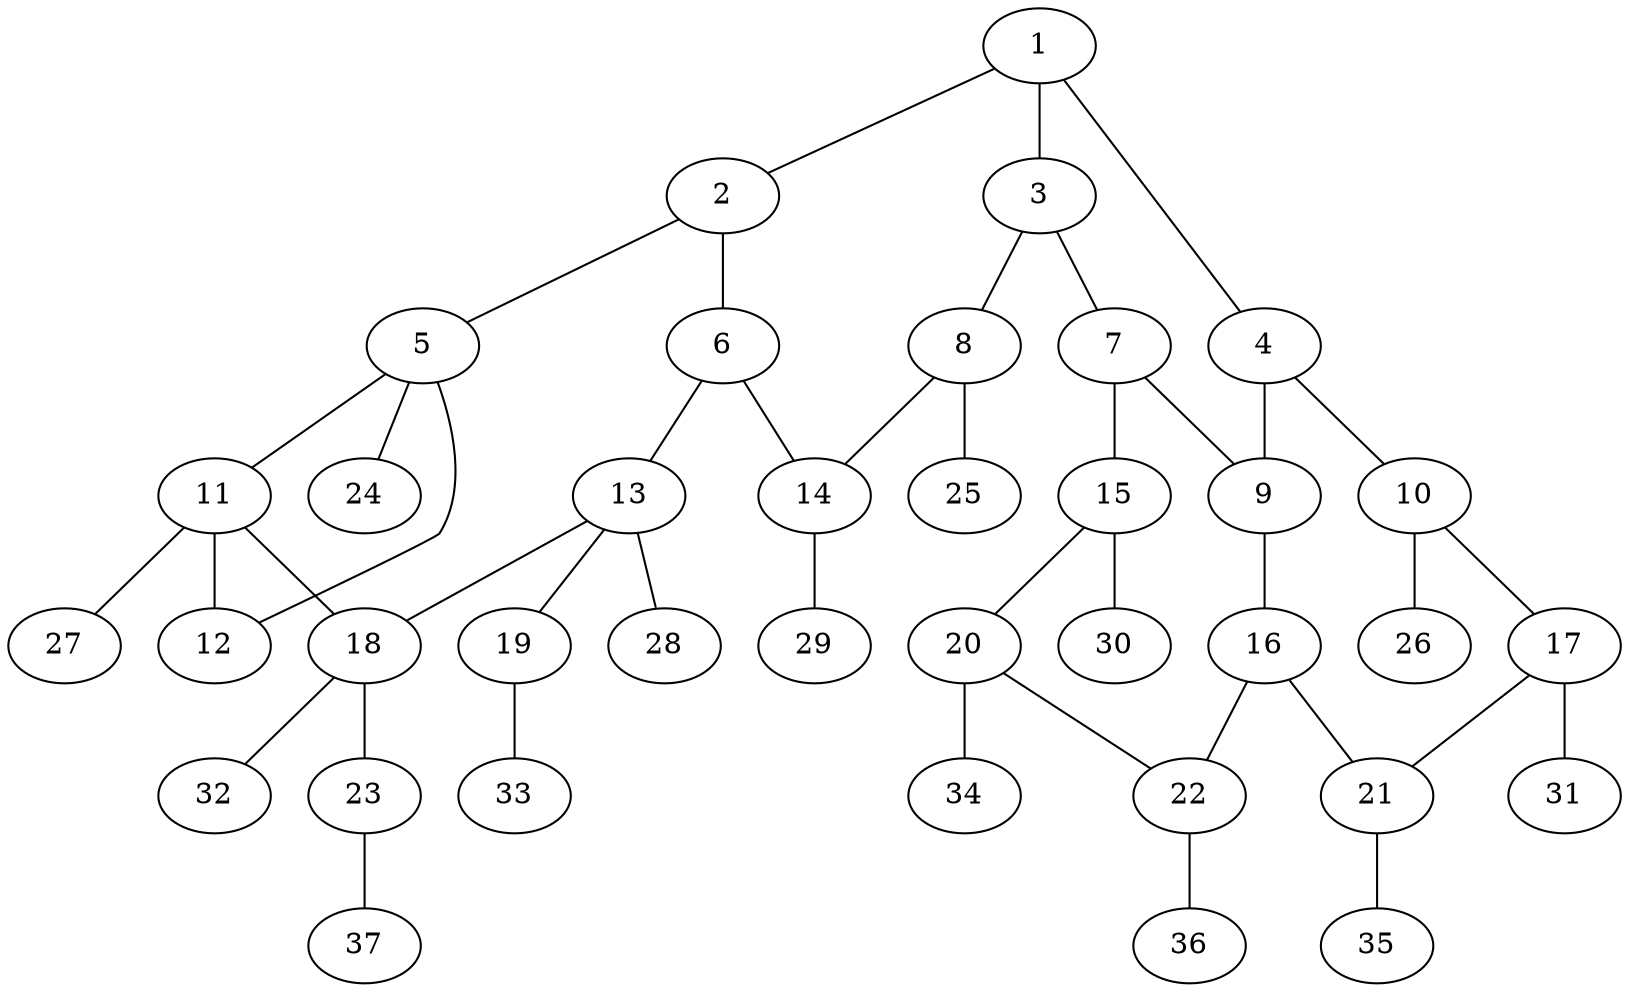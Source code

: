 graph molecule_1233 {
	1	 [chem=C];
	2	 [chem=C];
	1 -- 2	 [valence=1];
	3	 [chem=C];
	1 -- 3	 [valence=2];
	4	 [chem=C];
	1 -- 4	 [valence=1];
	5	 [chem=C];
	2 -- 5	 [valence=1];
	6	 [chem=C];
	2 -- 6	 [valence=2];
	7	 [chem=C];
	3 -- 7	 [valence=1];
	8	 [chem=C];
	3 -- 8	 [valence=1];
	9	 [chem=C];
	4 -- 9	 [valence=1];
	10	 [chem=C];
	4 -- 10	 [valence=2];
	11	 [chem=C];
	5 -- 11	 [valence=1];
	12	 [chem=O];
	5 -- 12	 [valence=1];
	24	 [chem=H];
	5 -- 24	 [valence=1];
	13	 [chem=C];
	6 -- 13	 [valence=1];
	14	 [chem=C];
	6 -- 14	 [valence=1];
	7 -- 9	 [valence=1];
	15	 [chem=C];
	7 -- 15	 [valence=2];
	8 -- 14	 [valence=2];
	25	 [chem=H];
	8 -- 25	 [valence=1];
	16	 [chem=C];
	9 -- 16	 [valence=2];
	17	 [chem=C];
	10 -- 17	 [valence=1];
	26	 [chem=H];
	10 -- 26	 [valence=1];
	11 -- 12	 [valence=1];
	18	 [chem=C];
	11 -- 18	 [valence=1];
	27	 [chem=H];
	11 -- 27	 [valence=1];
	13 -- 18	 [valence=1];
	19	 [chem=O];
	13 -- 19	 [valence=1];
	28	 [chem=H];
	13 -- 28	 [valence=1];
	29	 [chem=H];
	14 -- 29	 [valence=1];
	20	 [chem=C];
	15 -- 20	 [valence=1];
	30	 [chem=H];
	15 -- 30	 [valence=1];
	21	 [chem=C];
	16 -- 21	 [valence=1];
	22	 [chem=C];
	16 -- 22	 [valence=1];
	17 -- 21	 [valence=2];
	31	 [chem=H];
	17 -- 31	 [valence=1];
	23	 [chem=O];
	18 -- 23	 [valence=1];
	32	 [chem=H];
	18 -- 32	 [valence=1];
	33	 [chem=H];
	19 -- 33	 [valence=1];
	20 -- 22	 [valence=2];
	34	 [chem=H];
	20 -- 34	 [valence=1];
	35	 [chem=H];
	21 -- 35	 [valence=1];
	36	 [chem=H];
	22 -- 36	 [valence=1];
	37	 [chem=H];
	23 -- 37	 [valence=1];
}
